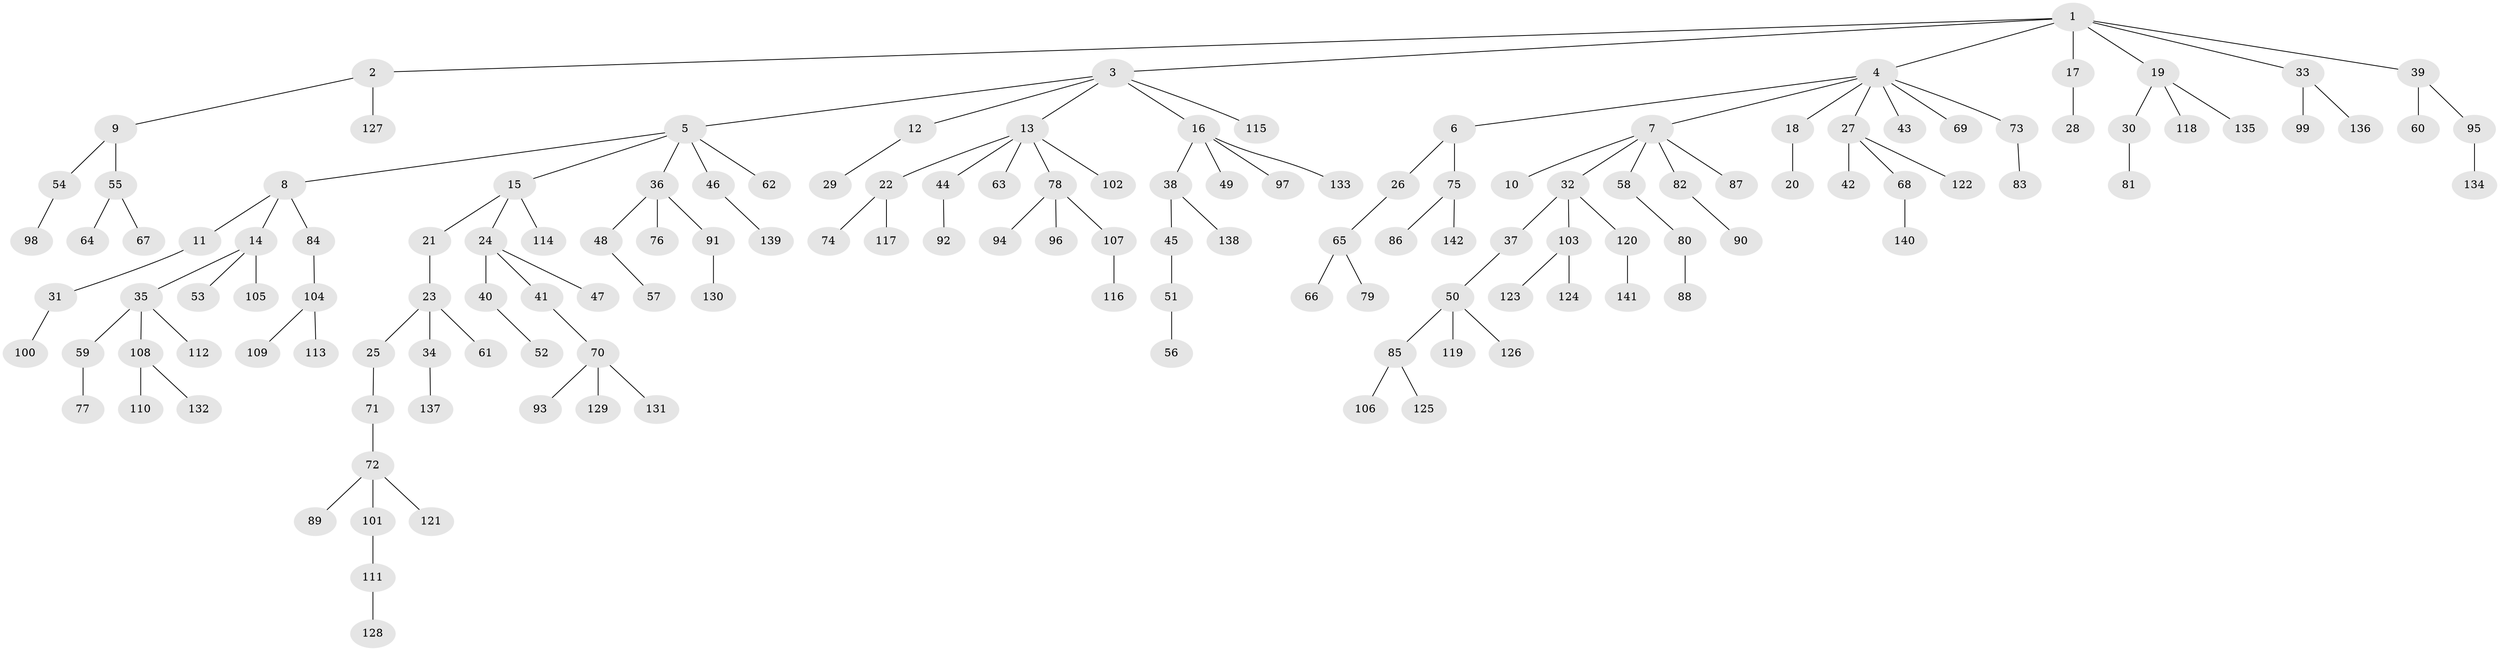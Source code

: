 // coarse degree distribution, {8: 0.020833333333333332, 2: 0.17708333333333334, 9: 0.010416666666666666, 5: 0.03125, 4: 0.07291666666666667, 3: 0.11458333333333333, 1: 0.5729166666666666}
// Generated by graph-tools (version 1.1) at 2025/24/03/03/25 07:24:05]
// undirected, 142 vertices, 141 edges
graph export_dot {
graph [start="1"]
  node [color=gray90,style=filled];
  1;
  2;
  3;
  4;
  5;
  6;
  7;
  8;
  9;
  10;
  11;
  12;
  13;
  14;
  15;
  16;
  17;
  18;
  19;
  20;
  21;
  22;
  23;
  24;
  25;
  26;
  27;
  28;
  29;
  30;
  31;
  32;
  33;
  34;
  35;
  36;
  37;
  38;
  39;
  40;
  41;
  42;
  43;
  44;
  45;
  46;
  47;
  48;
  49;
  50;
  51;
  52;
  53;
  54;
  55;
  56;
  57;
  58;
  59;
  60;
  61;
  62;
  63;
  64;
  65;
  66;
  67;
  68;
  69;
  70;
  71;
  72;
  73;
  74;
  75;
  76;
  77;
  78;
  79;
  80;
  81;
  82;
  83;
  84;
  85;
  86;
  87;
  88;
  89;
  90;
  91;
  92;
  93;
  94;
  95;
  96;
  97;
  98;
  99;
  100;
  101;
  102;
  103;
  104;
  105;
  106;
  107;
  108;
  109;
  110;
  111;
  112;
  113;
  114;
  115;
  116;
  117;
  118;
  119;
  120;
  121;
  122;
  123;
  124;
  125;
  126;
  127;
  128;
  129;
  130;
  131;
  132;
  133;
  134;
  135;
  136;
  137;
  138;
  139;
  140;
  141;
  142;
  1 -- 2;
  1 -- 3;
  1 -- 4;
  1 -- 17;
  1 -- 19;
  1 -- 33;
  1 -- 39;
  2 -- 9;
  2 -- 127;
  3 -- 5;
  3 -- 12;
  3 -- 13;
  3 -- 16;
  3 -- 115;
  4 -- 6;
  4 -- 7;
  4 -- 18;
  4 -- 27;
  4 -- 43;
  4 -- 69;
  4 -- 73;
  5 -- 8;
  5 -- 15;
  5 -- 36;
  5 -- 46;
  5 -- 62;
  6 -- 26;
  6 -- 75;
  7 -- 10;
  7 -- 32;
  7 -- 58;
  7 -- 82;
  7 -- 87;
  8 -- 11;
  8 -- 14;
  8 -- 84;
  9 -- 54;
  9 -- 55;
  11 -- 31;
  12 -- 29;
  13 -- 22;
  13 -- 44;
  13 -- 63;
  13 -- 78;
  13 -- 102;
  14 -- 35;
  14 -- 53;
  14 -- 105;
  15 -- 21;
  15 -- 24;
  15 -- 114;
  16 -- 38;
  16 -- 49;
  16 -- 97;
  16 -- 133;
  17 -- 28;
  18 -- 20;
  19 -- 30;
  19 -- 118;
  19 -- 135;
  21 -- 23;
  22 -- 74;
  22 -- 117;
  23 -- 25;
  23 -- 34;
  23 -- 61;
  24 -- 40;
  24 -- 41;
  24 -- 47;
  25 -- 71;
  26 -- 65;
  27 -- 42;
  27 -- 68;
  27 -- 122;
  30 -- 81;
  31 -- 100;
  32 -- 37;
  32 -- 103;
  32 -- 120;
  33 -- 99;
  33 -- 136;
  34 -- 137;
  35 -- 59;
  35 -- 108;
  35 -- 112;
  36 -- 48;
  36 -- 76;
  36 -- 91;
  37 -- 50;
  38 -- 45;
  38 -- 138;
  39 -- 60;
  39 -- 95;
  40 -- 52;
  41 -- 70;
  44 -- 92;
  45 -- 51;
  46 -- 139;
  48 -- 57;
  50 -- 85;
  50 -- 119;
  50 -- 126;
  51 -- 56;
  54 -- 98;
  55 -- 64;
  55 -- 67;
  58 -- 80;
  59 -- 77;
  65 -- 66;
  65 -- 79;
  68 -- 140;
  70 -- 93;
  70 -- 129;
  70 -- 131;
  71 -- 72;
  72 -- 89;
  72 -- 101;
  72 -- 121;
  73 -- 83;
  75 -- 86;
  75 -- 142;
  78 -- 94;
  78 -- 96;
  78 -- 107;
  80 -- 88;
  82 -- 90;
  84 -- 104;
  85 -- 106;
  85 -- 125;
  91 -- 130;
  95 -- 134;
  101 -- 111;
  103 -- 123;
  103 -- 124;
  104 -- 109;
  104 -- 113;
  107 -- 116;
  108 -- 110;
  108 -- 132;
  111 -- 128;
  120 -- 141;
}
